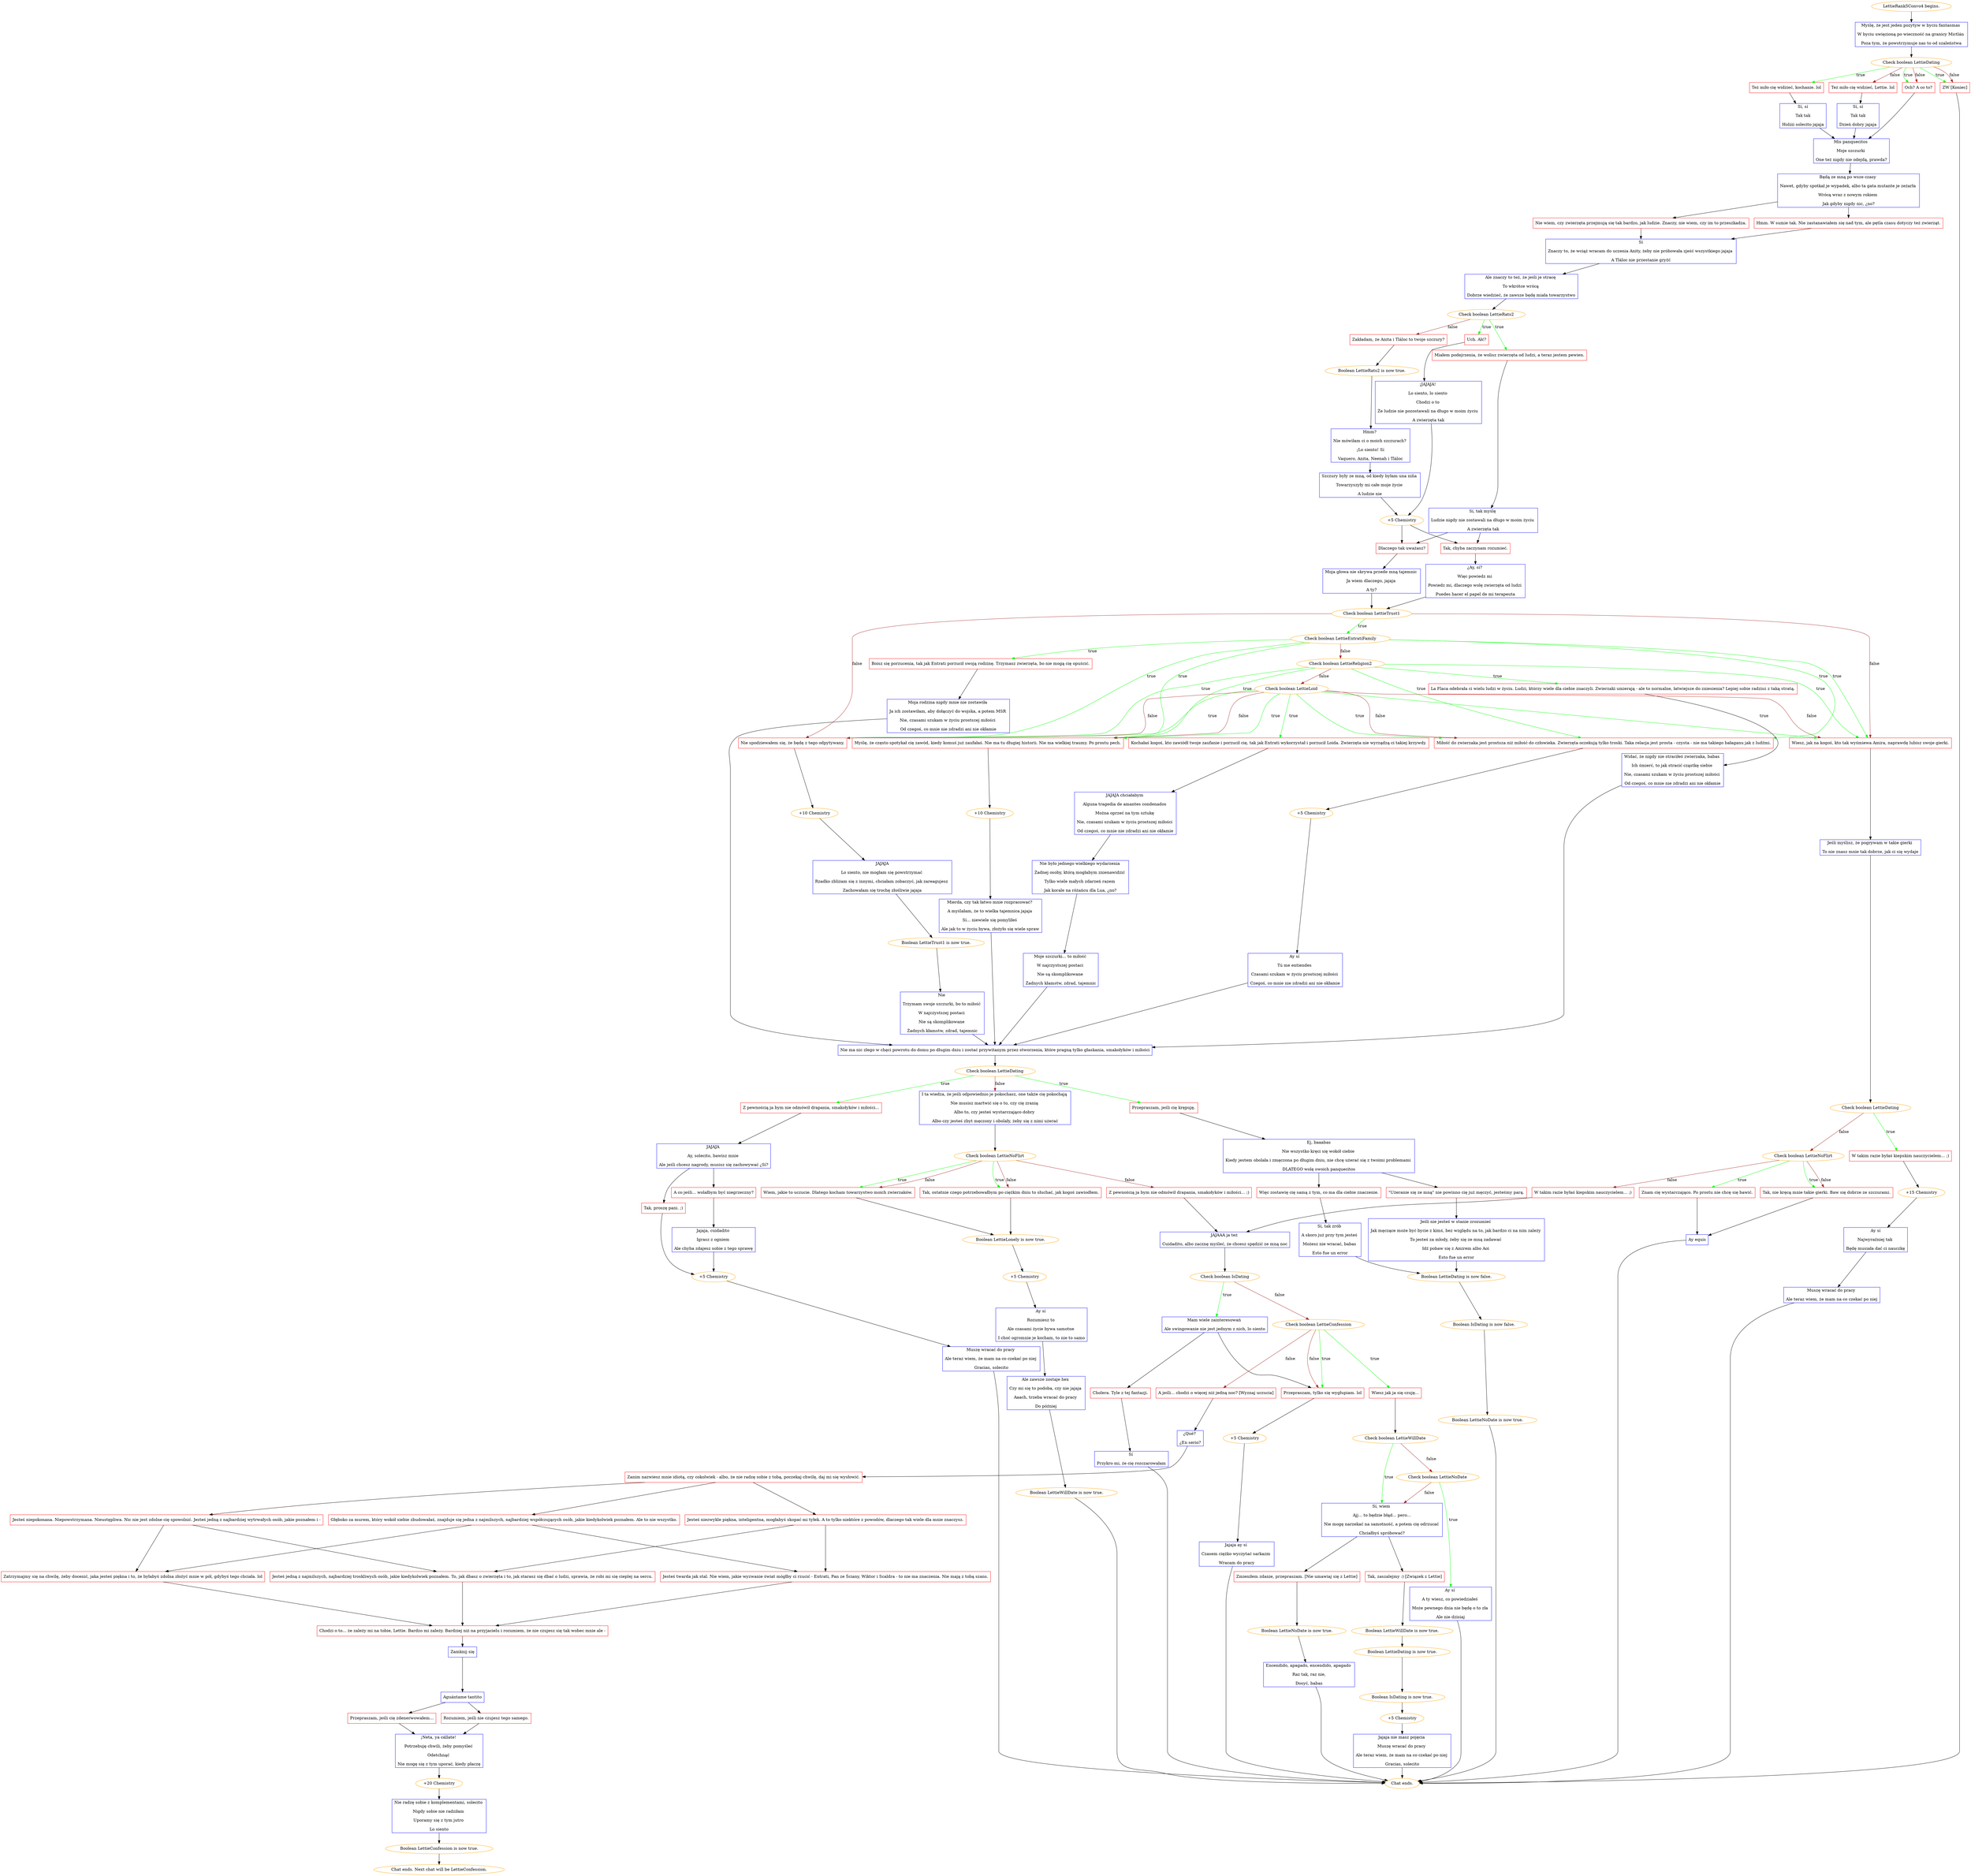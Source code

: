 digraph {
	"LettieRank5Convo4 begins." [color=orange];
		"LettieRank5Convo4 begins." -> j348974137;
	j348974137 [label="Myślę, że jest jeden pozytyw w byciu fantasmas 
W byciu uwięzioną po wieczność na granicy Mictlán 
Poza tym, że powstrzymuje nas to od szaleństwa",shape=box,color=blue];
		j348974137 -> j3478694017;
	j3478694017 [label="Check boolean LettieDating",color=orange];
		j3478694017 -> j290501856 [label=true,color=green];
		j3478694017 -> j2814864161 [label=true,color=green];
		j3478694017 -> j1692195812 [label=true,color=green];
		j3478694017 -> j3450281761 [label=false,color=brown];
		j3478694017 -> j2814864161 [label=false,color=brown];
		j3478694017 -> j1692195812 [label=false,color=brown];
	j290501856 [label="Też miło cię widzieć, kochanie. lol",shape=box,color=red];
		j290501856 -> j863842039;
	j2814864161 [label="Och? A co to?",shape=box,color=red];
		j2814864161 -> j3691369032;
	j1692195812 [label="ZW [Koniec]",shape=box,color=red];
		j1692195812 -> "Chat ends.";
	j3450281761 [label="Też miło cię widzieć, Lettie. lol",shape=box,color=red];
		j3450281761 -> j568108017;
	j863842039 [label="Sí, sí
Tak tak
Holiiii solecito jajaja",shape=box,color=blue];
		j863842039 -> j3691369032;
	j3691369032 [label="Mis panquecitos 
Moje szczurki 
One też nigdy nie odejdą, prawda?",shape=box,color=blue];
		j3691369032 -> j2745137710;
	"Chat ends." [color=orange];
	j568108017 [label="Sí, sí
Tak tak
Dzień dobry jajaja",shape=box,color=blue];
		j568108017 -> j3691369032;
	j2745137710 [label="Będą ze mną po wsze czasy 
Nawet, gdyby spotkał je wypadek, albo ta gata mutante je zeżarła 
Wrócą wraz z nowym rokiem 
Jak gdyby nigdy nic, ¿no?",shape=box,color=blue];
		j2745137710 -> j4138390732;
		j2745137710 -> j650326414;
	j4138390732 [label="Hmm. W sumie tak. Nie zastanawiałem się nad tym, ale pętla czasu dotyczy też zwierząt.",shape=box,color=red];
		j4138390732 -> j1384168351;
	j650326414 [label="Nie wiem, czy zwierzęta przejmują się tak bardzo, jak ludzie. Znaczy, nie wiem, czy im to przeszkadza.",shape=box,color=red];
		j650326414 -> j1384168351;
	j1384168351 [label="Sí
Znaczy to, że wciąż wracam do uczenia Anity, żeby nie próbowała zjeść wszystkiego jajaja 
A Tláloc nie przestanie gryźć",shape=box,color=blue];
		j1384168351 -> j3647918183;
	j3647918183 [label="Ale znaczy to też, że jeśli je stracę 
To wkrótce wrócą 
Dobrze wiedzieć, że zawsze będę miała towarzystwo",shape=box,color=blue];
		j3647918183 -> j1319721791;
	j1319721791 [label="Check boolean LettieRats2",color=orange];
		j1319721791 -> j2028756103 [label=true,color=green];
		j1319721791 -> j3478446133 [label=true,color=green];
		j1319721791 -> j1129418826 [label=false,color=brown];
	j2028756103 [label="Uch. Ałć?",shape=box,color=red];
		j2028756103 -> j2849671505;
	j3478446133 [label="Miałem podejrzenia, że wolisz zwierzęta od ludzi, a teraz jestem pewien.",shape=box,color=red];
		j3478446133 -> j2857118309;
	j1129418826 [label="Zakładam, że Anita i Tláloc to twoje szczury?",shape=box,color=red];
		j1129418826 -> j3360725358;
	j2849671505 [label="¡JAJAJA! 
Lo siento, lo siento 
Chodzi o to 
Że ludzie nie pozostawali na długo w moim życiu 
A zwierzęta tak",shape=box,color=blue];
		j2849671505 -> j1200088022;
	j2857118309 [label="Sí, tak myślę 
Ludzie nigdy nie zostawali na długo w moim życiu 
A zwierzęta tak",shape=box,color=blue];
		j2857118309 -> j3805925993;
		j2857118309 -> j2439179151;
	j3360725358 [label="Boolean LettieRats2 is now true.",color=orange];
		j3360725358 -> j8472275;
	j1200088022 [label="+5 Chemistry",color=orange];
		j1200088022 -> j3805925993;
		j1200088022 -> j2439179151;
	j3805925993 [label="Tak, chyba zaczynam rozumieć.",shape=box,color=red];
		j3805925993 -> j2537728905;
	j2439179151 [label="Dlaczego tak uważasz?",shape=box,color=red];
		j2439179151 -> j3653462333;
	j8472275 [label="Hmm? 
Nie mówiłam ci o moich szczurach? 
¡Lo siento! Sí
Vaquero, Anita, Neenah i Tláloc",shape=box,color=blue];
		j8472275 -> j1359907192;
	j2537728905 [label="¿Ay, sí? 
Więc powiedz mi 
Powiedz mi, dlaczego wolę zwierzęta od ludzi 
Puedes hacer el papel de mi terapeuta",shape=box,color=blue];
		j2537728905 -> j2851763892;
	j3653462333 [label="Moja głowa nie skrywa przede mną tajemnic 
Ja wiem dlaczego, jajaja 
A ty?",shape=box,color=blue];
		j3653462333 -> j2851763892;
	j1359907192 [label="Szczury były ze mną, od kiedy byłam una niña 
Towarzyszyły mi całe moje życie 
A ludzie nie",shape=box,color=blue];
		j1359907192 -> j1200088022;
	j2851763892 [label="Check boolean LettieTrust1",color=orange];
		j2851763892 -> j2924756852 [label=true,color=green];
		j2851763892 -> j1434542480 [label=false,color=brown];
		j2851763892 -> j1138799723 [label=false,color=brown];
	j2924756852 [label="Check boolean LettieEntratiFamily",color=orange];
		j2924756852 -> j1410372141 [label=true,color=green];
		j2924756852 -> j63604411 [label=true,color=green];
		j2924756852 -> j2182065078 [label=true,color=green];
		j2924756852 -> j1138799723 [label=true,color=green];
		j2924756852 -> j1434542480 [label=true,color=green];
		j2924756852 -> j3276047934 [label=false,color=brown];
	j1434542480 [label="Wiesz, jak na kogoś, kto tak wyśmiewa Amira, naprawdę lubisz swoje gierki.",shape=box,color=red];
		j1434542480 -> j3055766544;
	j1138799723 [label="Nie spodziewałem się, że będę z tego odpytywany.",shape=box,color=red];
		j1138799723 -> j1081441901;
	j1410372141 [label="Myślę, że często spotykał cię zawód, kiedy komuś już zaufałaś. Nie ma tu długiej historii. Nie ma wielkiej traumy. Po prostu pech.",shape=box,color=red];
		j1410372141 -> j2865490596;
	j63604411 [label="Boisz się porzucenia, tak jak Entrati porzucił swoją rodzinę. Trzymasz zwierzęta, bo nie mogą cię opuścić.",shape=box,color=red];
		j63604411 -> j3904617549;
	j2182065078 [label="Miłość do zwierzaka jest prostsza niż miłość do człowieka. Zwierzęta oczekują tylko troski. Taka relacja jest prosta - czysta - nie ma takiego bałaganu jak z ludźmi.",shape=box,color=red];
		j2182065078 -> j3063775597;
	j3276047934 [label="Check boolean LettieReligion2",color=orange];
		j3276047934 -> j1410372141 [label=true,color=green];
		j3276047934 -> j2830847899 [label=true,color=green];
		j3276047934 -> j2182065078 [label=true,color=green];
		j3276047934 -> j1138799723 [label=true,color=green];
		j3276047934 -> j1434542480 [label=true,color=green];
		j3276047934 -> j3543748376 [label=false,color=brown];
	j3055766544 [label="Jeśli myślisz, że pogrywam w takie gierki 
To nie znasz mnie tak dobrze, jak ci się wydaje",shape=box,color=blue];
		j3055766544 -> j623227052;
	j1081441901 [label="+10 Chemistry",color=orange];
		j1081441901 -> j1236840971;
	j2865490596 [label="+10 Chemistry",color=orange];
		j2865490596 -> j1166192144;
	j3904617549 [label="Moja rodzina nigdy mnie nie zostawiła 
Ja ich zostawiłam, aby dołączyć do wojska, a potem MSR 
Nie, czasami szukam w życiu prostszej miłości 
Od czegoś, co mnie nie zdradzi ani nie okłamie",shape=box,color=blue];
		j3904617549 -> j1605003409;
	j3063775597 [label="+5 Chemistry",color=orange];
		j3063775597 -> j4113117285;
	j2830847899 [label="La Flaca odebrała ci wielu ludzi w życiu. Ludzi, którzy wiele dla ciebie znaczyli. Zwierzaki umierają - ale to normalne, łatwiejsze do zniesienia? Lepiej sobie radzisz z taką stratą.",shape=box,color=red];
		j2830847899 -> j316372555;
	j3543748376 [label="Check boolean LettieLoid",color=orange];
		j3543748376 -> j1410372141 [label=true,color=green];
		j3543748376 -> j3617660388 [label=true,color=green];
		j3543748376 -> j2182065078 [label=true,color=green];
		j3543748376 -> j1138799723 [label=true,color=green];
		j3543748376 -> j1434542480 [label=true,color=green];
		j3543748376 -> j1410372141 [label=false,color=brown];
		j3543748376 -> j2182065078 [label=false,color=brown];
		j3543748376 -> j1138799723 [label=false,color=brown];
		j3543748376 -> j1434542480 [label=false,color=brown];
	j623227052 [label="Check boolean LettieDating",color=orange];
		j623227052 -> j963450484 [label=true,color=green];
		j623227052 -> j1663250087 [label=false,color=brown];
	j1236840971 [label="JAJAJA
Lo siento, nie mogłam się powstrzymać 
Rzadko zbliżam się z innymi, chciałam zobaczyć, jak zareagujesz 
Zachowałam się trochę złośliwie jajaja",shape=box,color=blue];
		j1236840971 -> j1382060716;
	j1166192144 [label="Mierda, czy tak łatwo mnie rozpracować? 
A myślałam, że to wielka tajemnica jajaja 
Sí... niewiele się pomyliłeś 
Ale jak to w życiu bywa, złożyło się wiele spraw",shape=box,color=blue];
		j1166192144 -> j1605003409;
	j1605003409 [label="Nie ma nic złego w chęci powrotu do domu po długim dniu i zostać przywitanym przez stworzenia, które pragną tylko głaskania, smakołyków i miłości",shape=box,color=blue];
		j1605003409 -> j1422503800;
	j4113117285 [label="Ay sí 
Tú me entiendes 
Czasami szukam w życiu prostszej miłości 
Czegoś, co mnie nie zdradzi ani nie okłamie",shape=box,color=blue];
		j4113117285 -> j1605003409;
	j316372555 [label="Widać, że nigdy nie straciłeś zwierzaka, babas 
Ich śmierć, to jak stracić cząstkę siebie 
Nie, czasami szukam w życiu prostszej miłości 
Od czegoś, co mnie nie zdradzi ani nie okłamie",shape=box,color=blue];
		j316372555 -> j1605003409;
	j3617660388 [label="Kochałaś kogoś, kto zawiódł twoje zaufanie i porzucił cię, tak jak Entrati wykorzystał i porzucił Loida. Zwierzęta nie wyrządzą ci takiej krzywdy.",shape=box,color=red];
		j3617660388 -> j2724973954;
	j963450484 [label="W takim razie byłaś kiepskim nauczycielem... ;)",shape=box,color=red];
		j963450484 -> j76161145;
	j1663250087 [label="Check boolean LettieNoFlirt",color=orange];
		j1663250087 -> j638821037 [label=true,color=green];
		j1663250087 -> j2928436584 [label=true,color=green];
		j1663250087 -> j2928436584 [label=false,color=brown];
		j1663250087 -> j711896742 [label=false,color=brown];
	j1382060716 [label="Boolean LettieTrust1 is now true.",color=orange];
		j1382060716 -> j3830177210;
	j1422503800 [label="Check boolean LettieDating",color=orange];
		j1422503800 -> j2297870489 [label=true,color=green];
		j1422503800 -> j764781080 [label=true,color=green];
		j1422503800 -> j1408436788 [label=false,color=brown];
	j2724973954 [label="JAJAJA chciałabym 
Alguna tragedia de amantes condenados 
Można oprzeć na tym sztukę 
Nie, czasami szukam w życiu prostszej miłości 
Od czegoś, co mnie nie zdradzi ani nie okłamie",shape=box,color=blue];
		j2724973954 -> j1603215462;
	j76161145 [label="+15 Chemistry",color=orange];
		j76161145 -> j2129801853;
	j638821037 [label="Znam cię wystarczająco. Po prostu nie chcę się bawić.",shape=box,color=red];
		j638821037 -> j556154860;
	j2928436584 [label="Tak, nie kręcą mnie takie gierki. Baw się dobrze ze szczurami.",shape=box,color=red];
		j2928436584 -> j556154860;
	j711896742 [label="W takim razie byłaś kiepskim nauczycielem... ;)",shape=box,color=red];
		j711896742 -> j3453100033;
	j3830177210 [label="Nie 
Trzymam swoje szczurki, bo to miłość 
W najczystszej postaci 
Nie są skomplikowane 
Żadnych kłamstw, zdrad, tajemnic",shape=box,color=blue];
		j3830177210 -> j1605003409;
	j2297870489 [label="Z pewnością ja bym nie odmówił drapania, smakołyków i miłości...",shape=box,color=red];
		j2297870489 -> j3974502878;
	j764781080 [label="Przepraszam, jeśli cię krępuję.",shape=box,color=red];
		j764781080 -> j1143170242;
	j1408436788 [label="I ta wiedza, że jeśli odpowiednio je pokochasz, one także cię pokochają 
Nie musisz martwić się o to, czy cię zranią 
Albo to, czy jesteś wystarczająco dobry 
Albo czy jesteś zbyt męczony i obolały, żeby się z nimi użerać",shape=box,color=blue];
		j1408436788 -> j1860501283;
	j1603215462 [label="Nie było jednego wielkiego wydarzenia 
Żadnej osoby, którą mogłabym znienawidzić 
Tylko wiele małych zdarzeń razem 
Jak korale na różańcu dla Lua, ¿no?",shape=box,color=blue];
		j1603215462 -> j1432351807;
	j2129801853 [label="Ay sí
Najwyraźniej tak 
Będę musiała dać ci nauczkę",shape=box,color=blue];
		j2129801853 -> j3909191089;
	j556154860 [label="Ay equis",shape=box,color=blue];
		j556154860 -> "Chat ends.";
	j3453100033 [label="JAJAAA ja też 
Cuidadito, albo zacznę myśleć, że chcesz spędzić ze mną noc",shape=box,color=blue];
		j3453100033 -> j249200213;
	j3974502878 [label="JAJAJA 
Ay, solecito, bawisz mnie 
Ale jeśli chcesz nagrody, musisz się zachowywać ¿Sí?",shape=box,color=blue];
		j3974502878 -> j3004636950;
		j3974502878 -> j2633607751;
	j1143170242 [label="Ej, baaabas
Nie wszystko kręci się wokół ciebie 
Kiedy jestem obolała i zmęczona po długim dniu, nie chcę użerać się z twoimi problemami 
DLATEGO wolę swoich panquecitos",shape=box,color=blue];
		j1143170242 -> j2213885119;
		j1143170242 -> j3996829676;
	j1860501283 [label="Check boolean LettieNoFlirt",color=orange];
		j1860501283 -> j1412293717 [label=true,color=green];
		j1860501283 -> j171609029 [label=true,color=green];
		j1860501283 -> j1412293717 [label=false,color=brown];
		j1860501283 -> j171609029 [label=false,color=brown];
		j1860501283 -> j1404403053 [label=false,color=brown];
	j1432351807 [label="Moje szczurki... to miłość 
W najczystszej postaci 
Nie są skomplikowane 
Żadnych kłamstw, zdrad, tajemnic",shape=box,color=blue];
		j1432351807 -> j1605003409;
	j3909191089 [label="Muszę wracać do pracy 
Ale teraz wiem, że mam na co czekać po niej",shape=box,color=blue];
		j3909191089 -> "Chat ends.";
	j249200213 [label="Check boolean IsDating",color=orange];
		j249200213 -> j1893581318 [label=true,color=green];
		j249200213 -> j3634973042 [label=false,color=brown];
	j3004636950 [label="Tak, proszę pani. ;)",shape=box,color=red];
		j3004636950 -> j2903997231;
	j2633607751 [label="A co jeśli... wolałbym być niegrzeczny?",shape=box,color=red];
		j2633607751 -> j4131512789;
	j2213885119 [label="\"Użeranie się ze mną\" nie powinno cię już męczyć, jesteśmy parą.",shape=box,color=red];
		j2213885119 -> j1645937266;
	j3996829676 [label="Więc zostawię cię samą z tym, co ma dla ciebie znaczenie.",shape=box,color=red];
		j3996829676 -> j62158466;
	j1412293717 [label="Tak, ostatnie czego potrzebowałbym po ciężkim dniu to słuchać, jak kogoś zawiodłem.",shape=box,color=red];
		j1412293717 -> j77820696;
	j171609029 [label="Wiem, jakie to uczucie. Dlatego kocham towarzystwo moich zwierzaków.",shape=box,color=red];
		j171609029 -> j77820696;
	j1404403053 [label="Z pewnością ja bym nie odmówił drapania, smakołyków i miłości... ;)",shape=box,color=red];
		j1404403053 -> j3453100033;
	j1893581318 [label="Mam wiele zainteresowań 
Ale swingowanie nie jest jednym z nich, lo siento",shape=box,color=blue];
		j1893581318 -> j3753522727;
		j1893581318 -> j3428355704;
	j3634973042 [label="Check boolean LettieConfession",color=orange];
		j3634973042 -> j1682501773 [label=true,color=green];
		j3634973042 -> j3753522727 [label=true,color=green];
		j3634973042 -> j3044943616 [label=false,color=brown];
		j3634973042 -> j3753522727 [label=false,color=brown];
	j2903997231 [label="+5 Chemistry",color=orange];
		j2903997231 -> j3709196318;
	j4131512789 [label="Jajaja, cuidadito 
Igrasz z ogniem 
Ale chyba zdajesz sobie z tego sprawę",shape=box,color=blue];
		j4131512789 -> j2903997231;
	j1645937266 [label="Jeśli nie jesteś w stanie zrozumieć 
Jak męczące może być bycie z kimś, bez względu na to, jak bardzo ci na nim zależy 
To jesteś za młody, żeby się ze mną zadawać 
Idź pobaw się z Amirem albo Aoi 
Esto fue un error",shape=box,color=blue];
		j1645937266 -> j2548450594;
	j62158466 [label="Sí, tak zrób 
A skoro już przy tym jesteś 
Możesz nie wracać, babas 
Esto fue un error",shape=box,color=blue];
		j62158466 -> j2548450594;
	j77820696 [label="Boolean LettieLonely is now true.",color=orange];
		j77820696 -> j693863299;
	j3753522727 [label="Przepraszam, tylko się wygłupiam. lol",shape=box,color=red];
		j3753522727 -> j442855731;
	j3428355704 [label="Cholera. Tyle z tej fantazji.",shape=box,color=red];
		j3428355704 -> j2861385463;
	j1682501773 [label="Wiesz jak ja się czuję...",shape=box,color=red];
		j1682501773 -> j3913475475;
	j3044943616 [label="A jeśli... chodzi o więcej niż jedną noc? [Wyznaj uczucia]",shape=box,color=red];
		j3044943616 -> j3083468195;
	j3709196318 [label="Muszę wracać do pracy 
Ale teraz wiem, że mam na co czekać po niej 
Gracias, solecito",shape=box,color=blue];
		j3709196318 -> "Chat ends.";
	j2548450594 [label="Boolean LettieDating is now false.",color=orange];
		j2548450594 -> j4086907321;
	j693863299 [label="+5 Chemistry",color=orange];
		j693863299 -> j319390902;
	j442855731 [label="+5 Chemistry",color=orange];
		j442855731 -> j3725479147;
	j2861385463 [label="Sí 
Przykro mi, że cię rozczarowałam",shape=box,color=blue];
		j2861385463 -> "Chat ends.";
	j3913475475 [label="Check boolean LettieWillDate",color=orange];
		j3913475475 -> j2514246856 [label=true,color=green];
		j3913475475 -> j3575091671 [label=false,color=brown];
	j3083468195 [label="¿Qué? 
¿En serio?",shape=box,color=blue];
		j3083468195 -> j1244927211;
	j4086907321 [label="Boolean IsDating is now false.",color=orange];
		j4086907321 -> j2703113057;
	j319390902 [label="Ay sí 
Rozumiesz to 
Ale czasami życie bywa samotne 
I choć ogromnie je kocham, to nie to samo",shape=box,color=blue];
		j319390902 -> j3982611028;
	j3725479147 [label="Jajaja ay sí 
Czasem ciężko wyczytać sarkazm 
Wracam do pracy",shape=box,color=blue];
		j3725479147 -> "Chat ends.";
	j2514246856 [label="Sí, wiem 
Ajj... to będzie błąd... pero...
Nie mogę narzekać na samotność, a potem cię odrzucać 
Chciałbyś spróbować?",shape=box,color=blue];
		j2514246856 -> j1910188320;
		j2514246856 -> j3456697243;
	j3575091671 [label="Check boolean LettieNoDate",color=orange];
		j3575091671 -> j343348866 [label=true,color=green];
		j3575091671 -> j2514246856 [label=false,color=brown];
	j1244927211 [label="Zanim nazwiesz mnie idiotą, czy cokolwiek - albo, że nie radzę sobie z tobą, poczekaj chwilę, daj mi się wysłowić.",shape=box,color=red];
		j1244927211 -> j634507732;
		j1244927211 -> j2682846122;
		j1244927211 -> j1785555502;
	j2703113057 [label="Boolean LettieNoDate is now true.",color=orange];
		j2703113057 -> "Chat ends.";
	j3982611028 [label="Ale zawsze zostaje hex 
Czy mi się to podoba, czy nie jajaja 
Aaach, trzeba wracać do pracy 
Do później",shape=box,color=blue];
		j3982611028 -> j2129367046;
	j1910188320 [label="Tak, zaszalejmy :) [Związek z Lettie]",shape=box,color=red];
		j1910188320 -> j3429967715;
	j3456697243 [label="Zmieniłem zdanie, przepraszam. [Nie umawiaj się z Lettie]",shape=box,color=red];
		j3456697243 -> j3008526500;
	j343348866 [label="Ay sí 
A ty wiesz, co powiedziałeś 
Może pewnego dnia nie będę o to zła 
Ale nie dzisiaj",shape=box,color=blue];
		j343348866 -> "Chat ends.";
	j634507732 [label="Jesteś niezwykle piękna, inteligentna, mogłabyś skopać mi tyłek. A to tylko niektóre z powodów, dlaczego tak wiele dla mnie znaczysz.",shape=box,color=red];
		j634507732 -> j2802134605;
		j634507732 -> j107810942;
	j2682846122 [label="Głęboko za murem, który wokół siebie zbudowałaś, znajduje się jedna z najmilszych, najbardziej współczujących osób, jakie kiedykolwiek poznałem. Ale to nie wszystko.",shape=box,color=red];
		j2682846122 -> j3882179913;
		j2682846122 -> j107810942;
	j1785555502 [label="Jesteś niepokonana. Niepowstrzymana. Nieustępliwa. Nic nie jest zdolne cię spowolnić. Jesteś jedną z najbardziej wytrwałych osób, jakie poznałem i -",shape=box,color=red];
		j1785555502 -> j3882179913;
		j1785555502 -> j2802134605;
	j2129367046 [label="Boolean LettieWillDate is now true.",color=orange];
		j2129367046 -> "Chat ends.";
	j3429967715 [label="Boolean LettieWillDate is now true.",color=orange];
		j3429967715 -> j667052295;
	j3008526500 [label="Boolean LettieNoDate is now true.",color=orange];
		j3008526500 -> j406645331;
	j2802134605 [label="Jesteś jedną z najmilszych, najbardziej troskliwych osób, jakie kiedykolwiek poznałem. To, jak dbasz o zwierzęta i to, jak starasz się dbać o ludzi, sprawia, że robi mi się cieplej na sercu.",shape=box,color=red];
		j2802134605 -> j3183559521;
	j107810942 [label="Jesteś twarda jak stal. Nie wiem, jakie wyzwanie świat mógłby ci rzucić - Entrati, Pan ze Ściany, Wiktor i Scaldra - to nie ma znaczenia. Nie mają z tobą szans.",shape=box,color=red];
		j107810942 -> j3183559521;
	j3882179913 [label="Zatrzymajmy się na chwilę, żeby docenić, jaka jesteś piękna i to, że byłabyś zdolna złożyć mnie w pół, gdybyś tego chciała. lol",shape=box,color=red];
		j3882179913 -> j3183559521;
	j667052295 [label="Boolean LettieDating is now true.",color=orange];
		j667052295 -> j1828332827;
	j406645331 [label="Encendido, apagado, encendido, apagado 
Raz tak, raz nie,
Dosyć, babas",shape=box,color=blue];
		j406645331 -> "Chat ends.";
	j3183559521 [label="Chodzi o to... że zależy mi na tobie, Lettie. Bardzo mi zależy. Bardziej niż na przyjacielu i rozumiem, że nie czujesz się tak wobec mnie ale -",shape=box,color=red];
		j3183559521 -> j3176157652;
	j1828332827 [label="Boolean IsDating is now true.",color=orange];
		j1828332827 -> j1900945764;
	j3176157652 [label="Zamknij się",shape=box,color=blue];
		j3176157652 -> j3178856581;
	j1900945764 [label="+5 Chemistry",color=orange];
		j1900945764 -> j1600479440;
	j3178856581 [label="Aguántame tantito",shape=box,color=blue];
		j3178856581 -> j2215939272;
		j3178856581 -> j3006834640;
	j1600479440 [label="Jajaja nie masz pojęcia 
Muszę wracać do pracy 
Ale teraz wiem, że mam na co czekać po niej 
Gracias, solecito",shape=box,color=blue];
		j1600479440 -> "Chat ends.";
	j2215939272 [label="Przepraszam, jeśli cię zdenerwowałem...",shape=box,color=red];
		j2215939272 -> j2067924353;
	j3006834640 [label="Rozumiem, jeśli nie czujesz tego samego.",shape=box,color=red];
		j3006834640 -> j2067924353;
	j2067924353 [label="¡Neta, ya cállate! 
Potrzebuję chwili, żeby pomyśleć 
Odetchnąć 
Nie mogę się z tym uporać, kiedy płaczę",shape=box,color=blue];
		j2067924353 -> j3167574614;
	j3167574614 [label="+20 Chemistry",color=orange];
		j3167574614 -> j1903421959;
	j1903421959 [label="Nie radzę sobie z komplementami, solecito 
Nigdy sobie nie radziłam 
Uporamy się z tym jutro 
Lo siento",shape=box,color=blue];
		j1903421959 -> j2564553015;
	j2564553015 [label="Boolean LettieConfession is now true.",color=orange];
		j2564553015 -> "Chat ends. Next chat will be LettieConfession.";
	"Chat ends. Next chat will be LettieConfession." [color=orange];
}